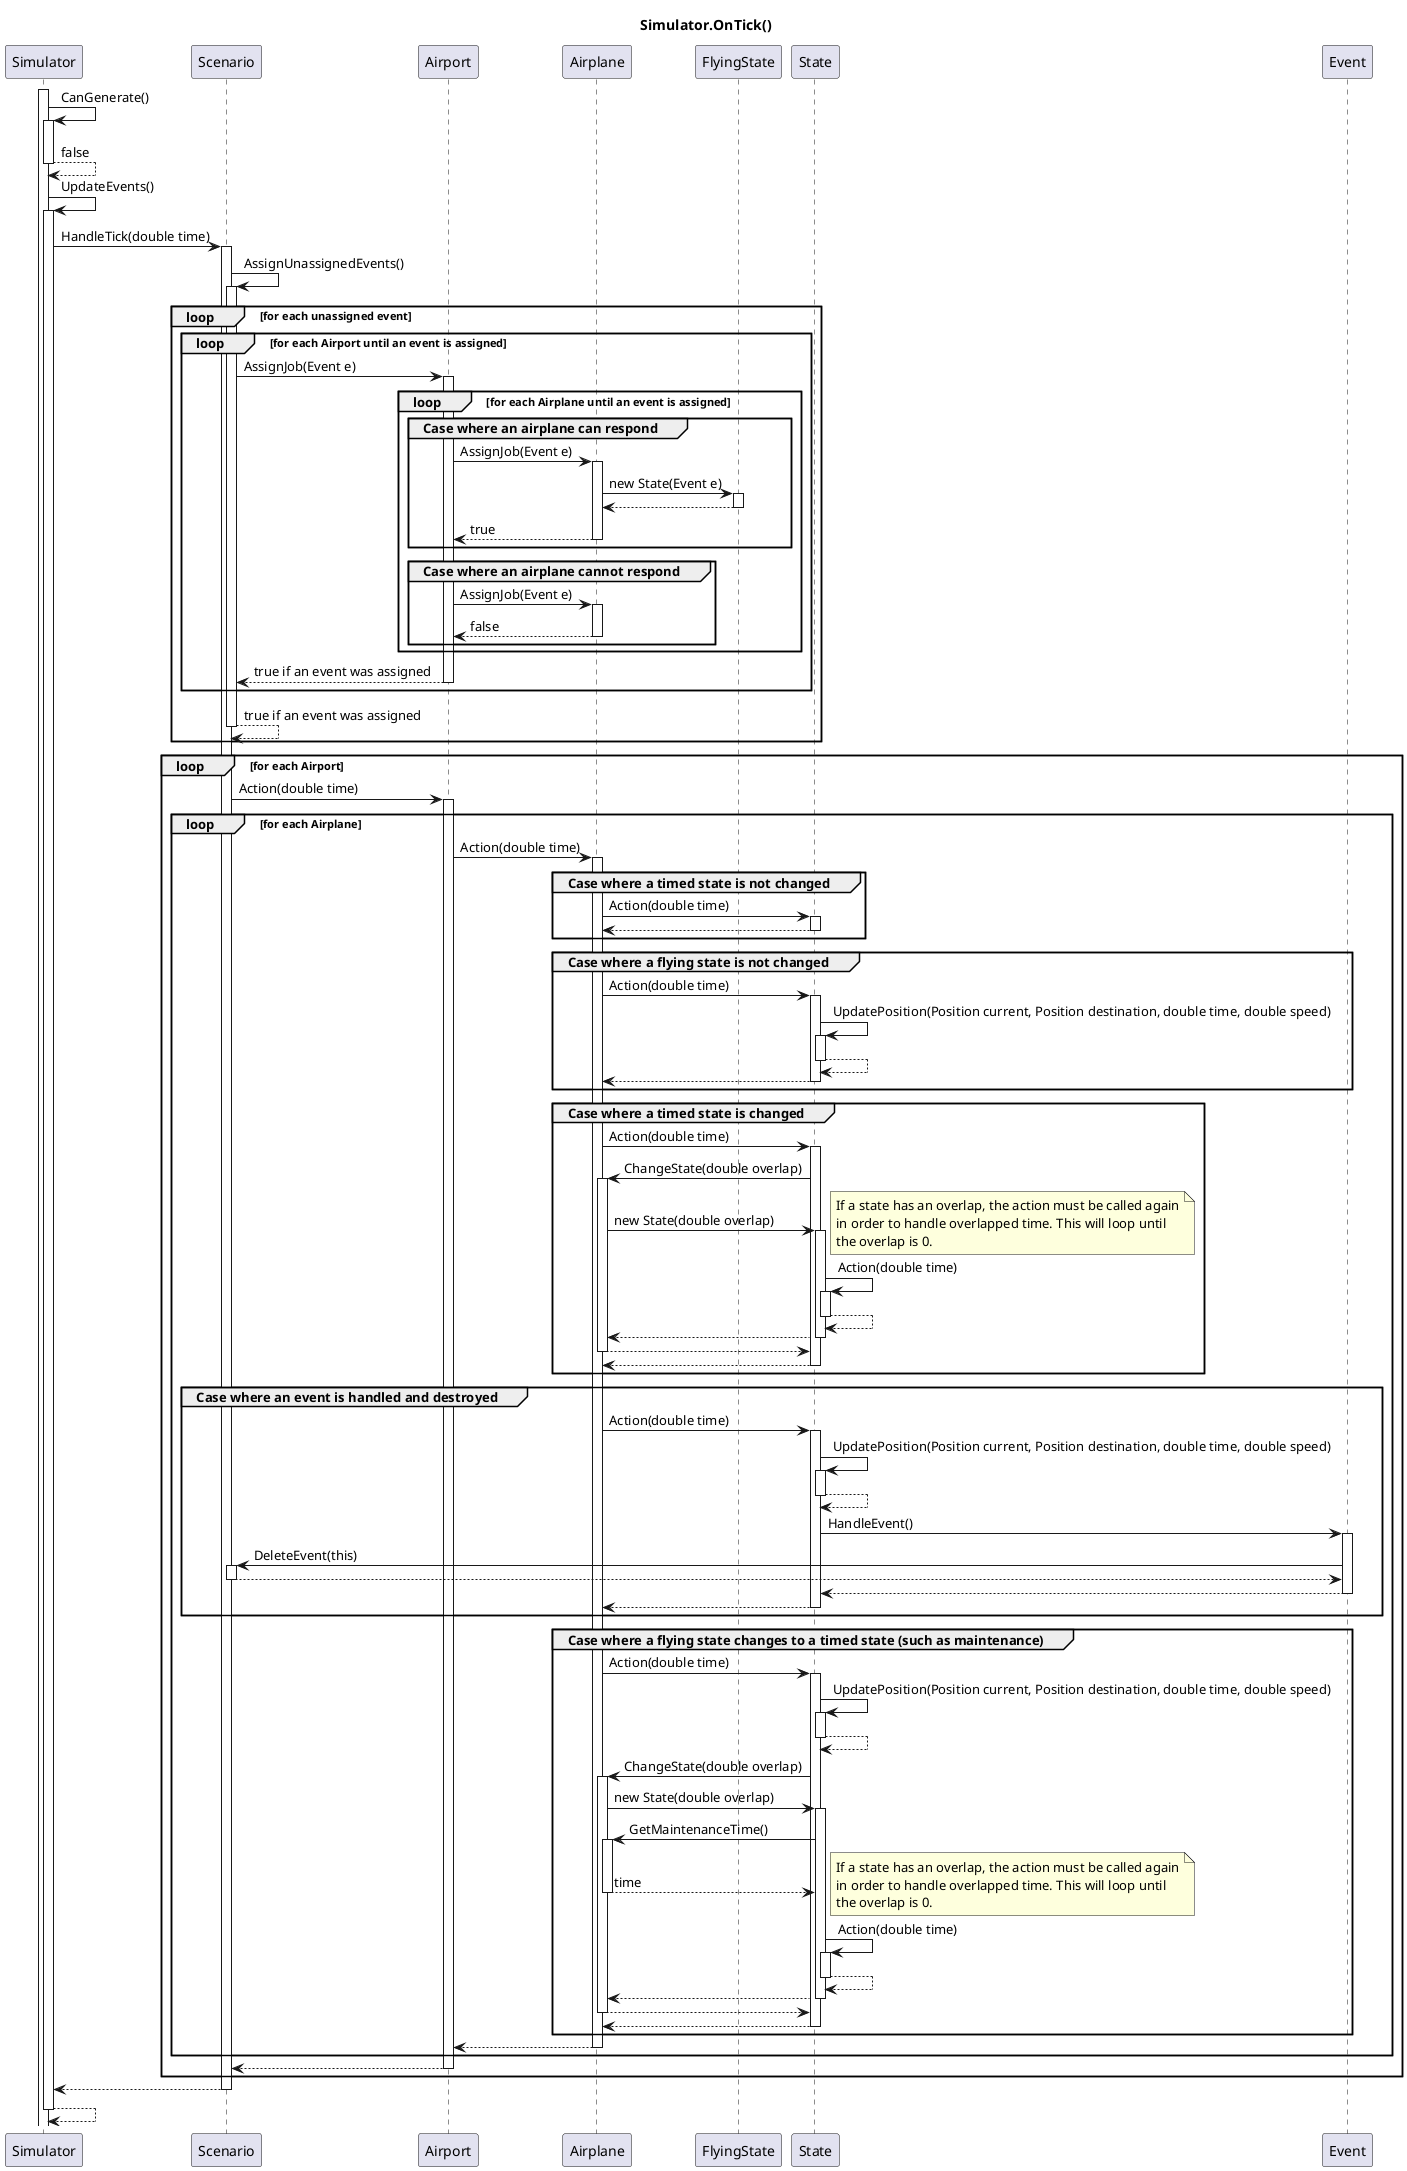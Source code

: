 @startuml Loop in simulator
title Simulator.OnTick()
'hello jp
Simulator ++
Simulator -> Simulator ++: CanGenerate()
return false
Simulator -> Simulator ++: UpdateEvents()
Simulator -> Scenario ++: HandleTick(double time)
    Scenario ->  Scenario ++: AssignUnassignedEvents()
    loop for each unassigned event
        loop for each Airport until an event is assigned
            Scenario -> Airport ++: AssignJob(Event e)
            loop for each Airplane until an event is assigned
                group Case where an airplane can respond
                    Airport -> Airplane ++: AssignJob(Event e)
                    Airplane -> FlyingState ++: new State(Event e)
                    return
                    return true
                end
                group Case where an airplane cannot respond
                    Airport -> Airplane ++: AssignJob(Event e)
                    return false
                end
            end
            return true if an event was assigned
        end
        return true if an event was assigned
    end
    loop for each Airport
        Scenario -> Airport ++: Action(double time)
        loop for each Airplane
            Airport -> Airplane ++: Action(double time)
            
            group Case where a timed state is not changed
                Airplane -> State ++: Action(double time)
                return
            end
            
            group Case where a flying state is not changed
                Airplane -> State ++: Action(double time)
                State -> State ++: UpdatePosition(Position current, Position destination, double time, double speed)
                return 
                return
            end
            
            group Case where a timed state is changed
                Airplane -> State ++: Action(double time)
                State -> Airplane ++: ChangeState(double overlap)
                Airplane -> State ++: new State(double overlap)
                note right
                    If a state has an overlap, the action must be called again
                    in order to handle overlapped time. This will loop until
                    the overlap is 0.
                end note 
                State -> State ++: Action(double time)
                return 
                return 
                return
                return
            end
            
            group Case where an event is handled and destroyed
                Airplane -> State ++: Action(double time)
                State -> State ++: UpdatePosition(Position current, Position destination, double time, double speed)
                return
                State -> Event ++: HandleEvent()
                Event -> Scenario ++: DeleteEvent(this)
                return
                return
                return
            end
            
            group Case where a flying state changes to a timed state (such as maintenance)
                Airplane -> State ++: Action(double time)
                State -> State ++: UpdatePosition(Position current, Position destination, double time, double speed)
                return 
                State -> Airplane ++: ChangeState(double overlap)
                Airplane -> State ++: new State(double overlap)
                State -> Airplane ++: GetMaintenanceTime()
                return time
                note right
                    If a state has an overlap, the action must be called again
                    in order to handle overlapped time. This will loop until
                    the overlap is 0.
                end note 
                State -> State ++: Action(double time)
                return 
                return 
                return
                return
            end
            return
        end
        return
    end
    return
return

@enduml